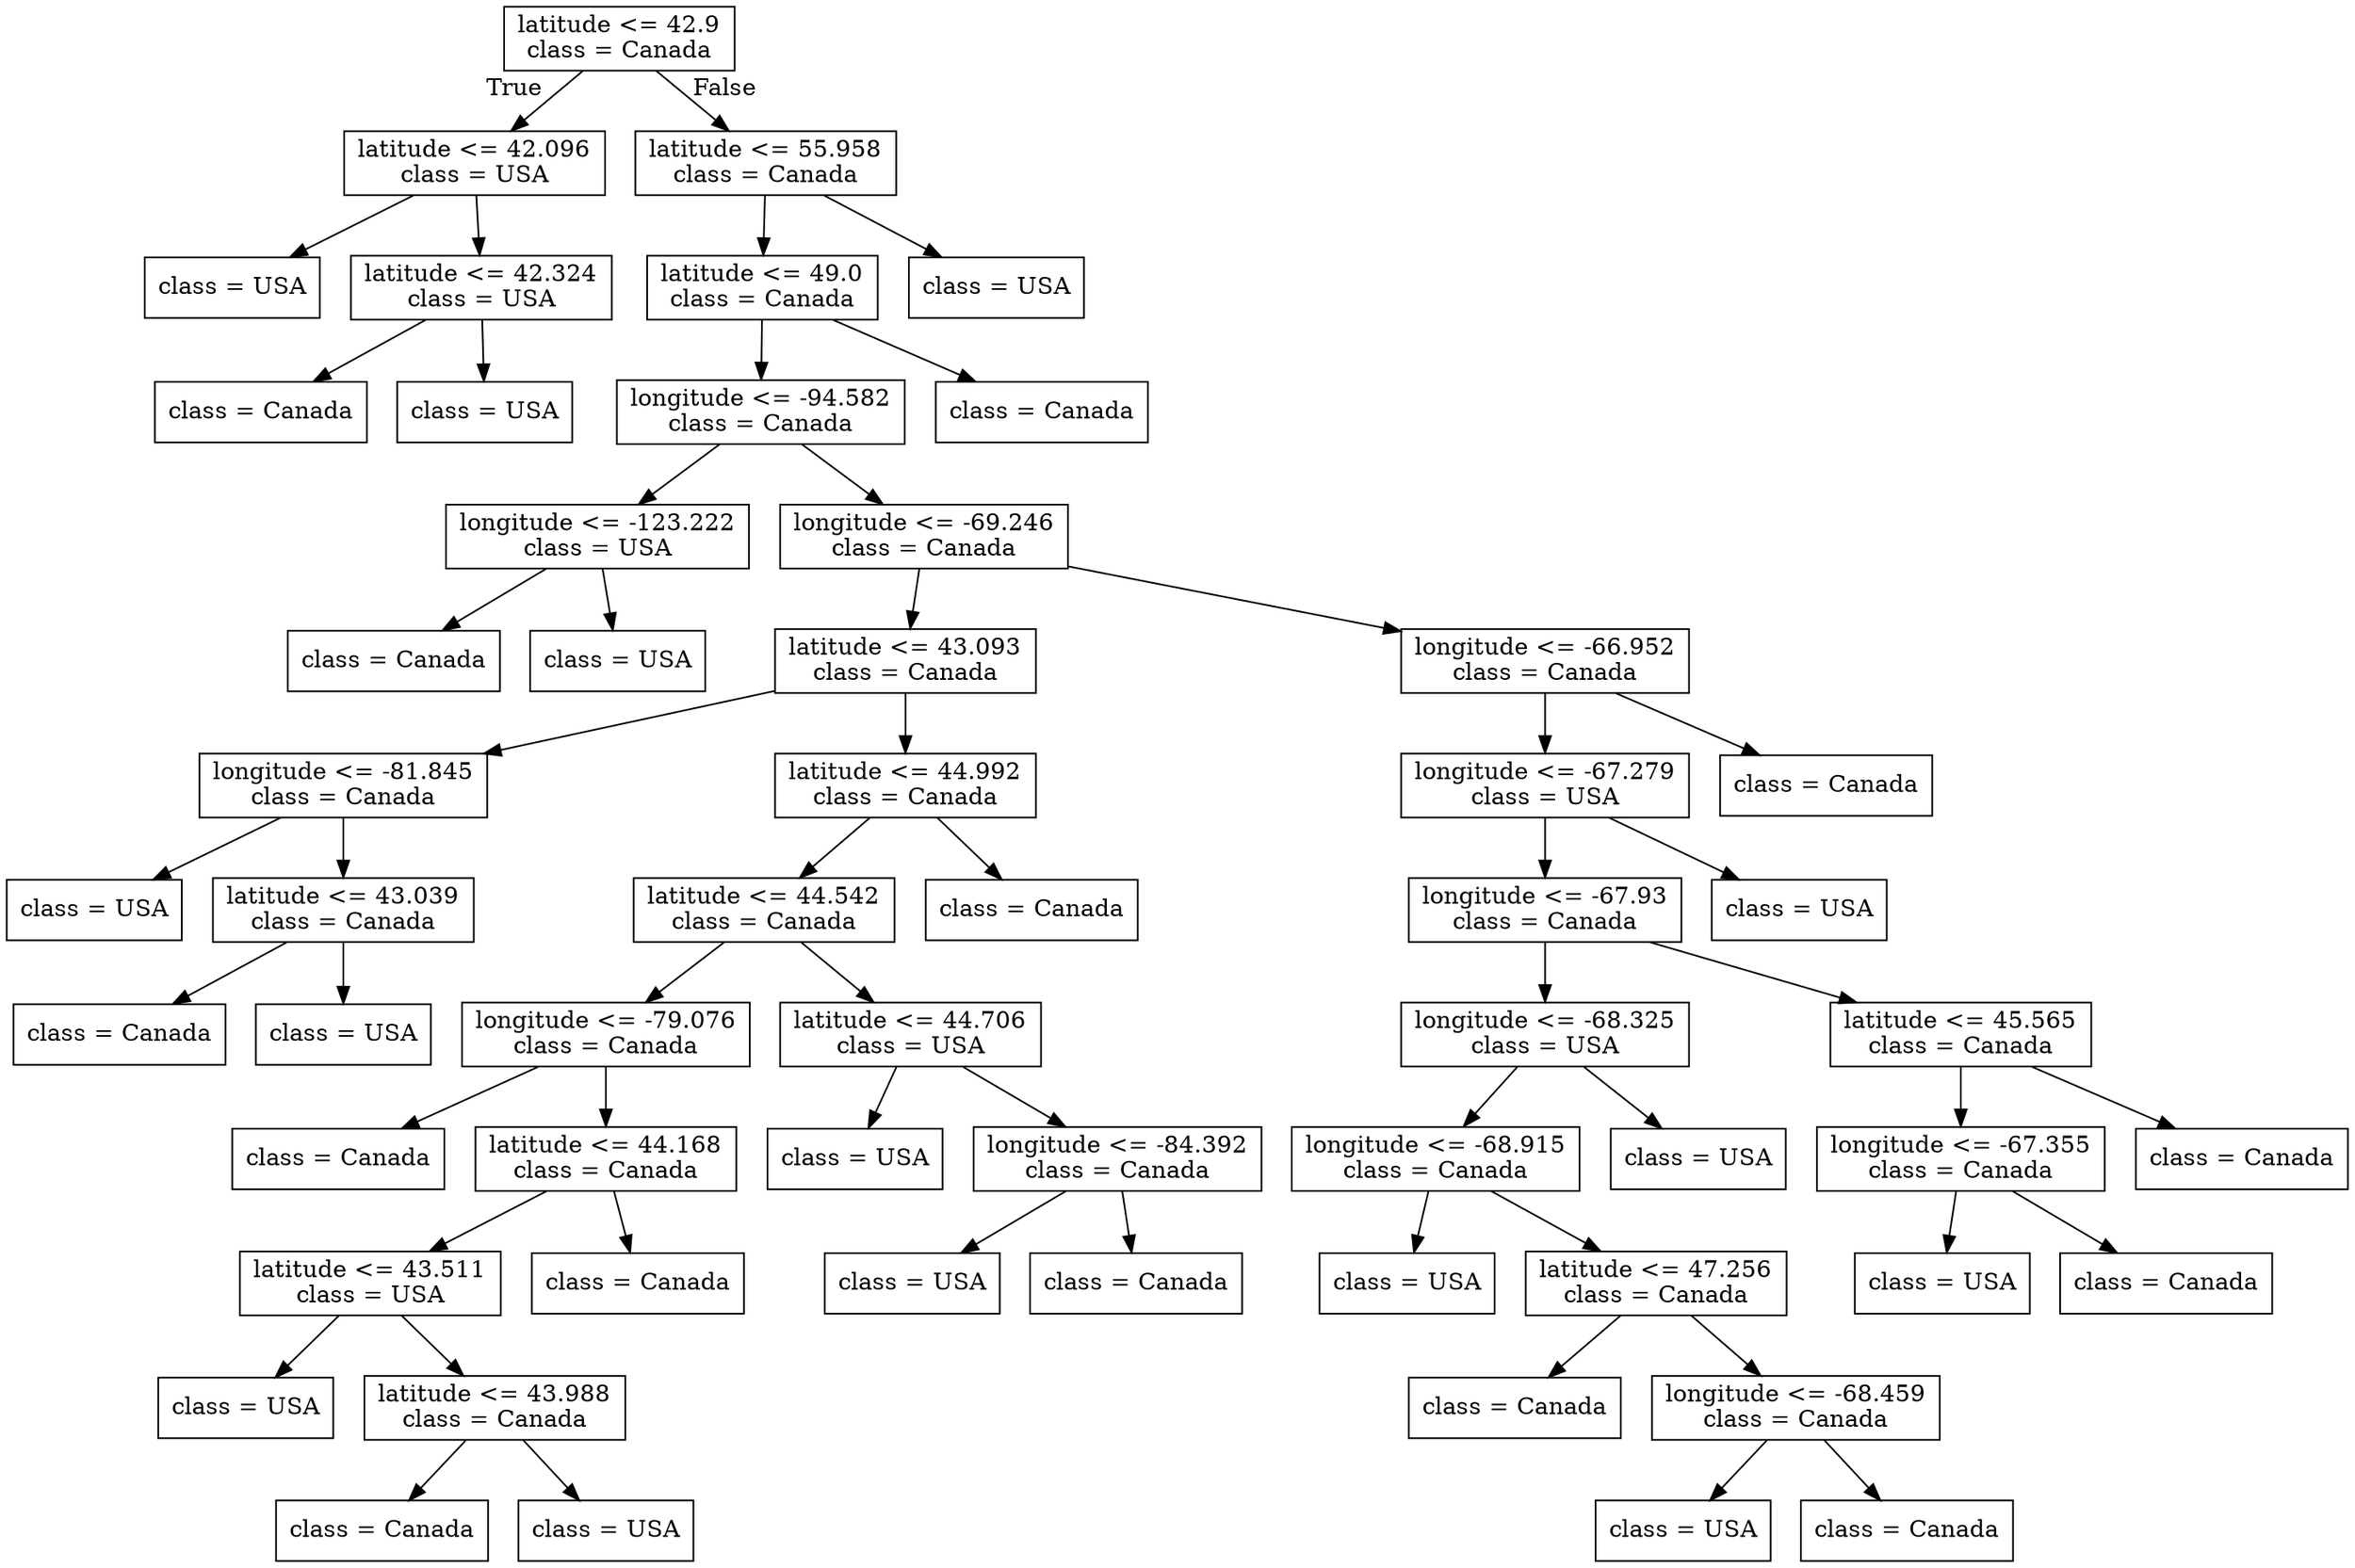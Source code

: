 digraph Tree {
node [shape=box] ;
0 [label="latitude <= 42.9\nclass = Canada"] ;
1 [label="latitude <= 42.096\nclass = USA"] ;
0 -> 1 [labeldistance=2.5, labelangle=45, headlabel="True"] ;
2 [label="class = USA"] ;
1 -> 2 ;
3 [label="latitude <= 42.324\nclass = USA"] ;
1 -> 3 ;
4 [label="class = Canada"] ;
3 -> 4 ;
5 [label="class = USA"] ;
3 -> 5 ;
6 [label="latitude <= 55.958\nclass = Canada"] ;
0 -> 6 [labeldistance=2.5, labelangle=-45, headlabel="False"] ;
7 [label="latitude <= 49.0\nclass = Canada"] ;
6 -> 7 ;
8 [label="longitude <= -94.582\nclass = Canada"] ;
7 -> 8 ;
9 [label="longitude <= -123.222\nclass = USA"] ;
8 -> 9 ;
10 [label="class = Canada"] ;
9 -> 10 ;
11 [label="class = USA"] ;
9 -> 11 ;
12 [label="longitude <= -69.246\nclass = Canada"] ;
8 -> 12 ;
13 [label="latitude <= 43.093\nclass = Canada"] ;
12 -> 13 ;
14 [label="longitude <= -81.845\nclass = Canada"] ;
13 -> 14 ;
15 [label="class = USA"] ;
14 -> 15 ;
16 [label="latitude <= 43.039\nclass = Canada"] ;
14 -> 16 ;
17 [label="class = Canada"] ;
16 -> 17 ;
18 [label="class = USA"] ;
16 -> 18 ;
19 [label="latitude <= 44.992\nclass = Canada"] ;
13 -> 19 ;
20 [label="latitude <= 44.542\nclass = Canada"] ;
19 -> 20 ;
21 [label="longitude <= -79.076\nclass = Canada"] ;
20 -> 21 ;
22 [label="class = Canada"] ;
21 -> 22 ;
23 [label="latitude <= 44.168\nclass = Canada"] ;
21 -> 23 ;
24 [label="latitude <= 43.511\nclass = USA"] ;
23 -> 24 ;
25 [label="class = USA"] ;
24 -> 25 ;
26 [label="latitude <= 43.988\nclass = Canada"] ;
24 -> 26 ;
27 [label="class = Canada"] ;
26 -> 27 ;
28 [label="class = USA"] ;
26 -> 28 ;
29 [label="class = Canada"] ;
23 -> 29 ;
30 [label="latitude <= 44.706\nclass = USA"] ;
20 -> 30 ;
31 [label="class = USA"] ;
30 -> 31 ;
32 [label="longitude <= -84.392\nclass = Canada"] ;
30 -> 32 ;
33 [label="class = USA"] ;
32 -> 33 ;
34 [label="class = Canada"] ;
32 -> 34 ;
35 [label="class = Canada"] ;
19 -> 35 ;
36 [label="longitude <= -66.952\nclass = Canada"] ;
12 -> 36 ;
37 [label="longitude <= -67.279\nclass = USA"] ;
36 -> 37 ;
38 [label="longitude <= -67.93\nclass = Canada"] ;
37 -> 38 ;
39 [label="longitude <= -68.325\nclass = USA"] ;
38 -> 39 ;
40 [label="longitude <= -68.915\nclass = Canada"] ;
39 -> 40 ;
41 [label="class = USA"] ;
40 -> 41 ;
42 [label="latitude <= 47.256\nclass = Canada"] ;
40 -> 42 ;
43 [label="class = Canada"] ;
42 -> 43 ;
44 [label="longitude <= -68.459\nclass = Canada"] ;
42 -> 44 ;
45 [label="class = USA"] ;
44 -> 45 ;
46 [label="class = Canada"] ;
44 -> 46 ;
47 [label="class = USA"] ;
39 -> 47 ;
48 [label="latitude <= 45.565\nclass = Canada"] ;
38 -> 48 ;
49 [label="longitude <= -67.355\nclass = Canada"] ;
48 -> 49 ;
50 [label="class = USA"] ;
49 -> 50 ;
51 [label="class = Canada"] ;
49 -> 51 ;
52 [label="class = Canada"] ;
48 -> 52 ;
53 [label="class = USA"] ;
37 -> 53 ;
54 [label="class = Canada"] ;
36 -> 54 ;
55 [label="class = Canada"] ;
7 -> 55 ;
56 [label="class = USA"] ;
6 -> 56 ;
}
